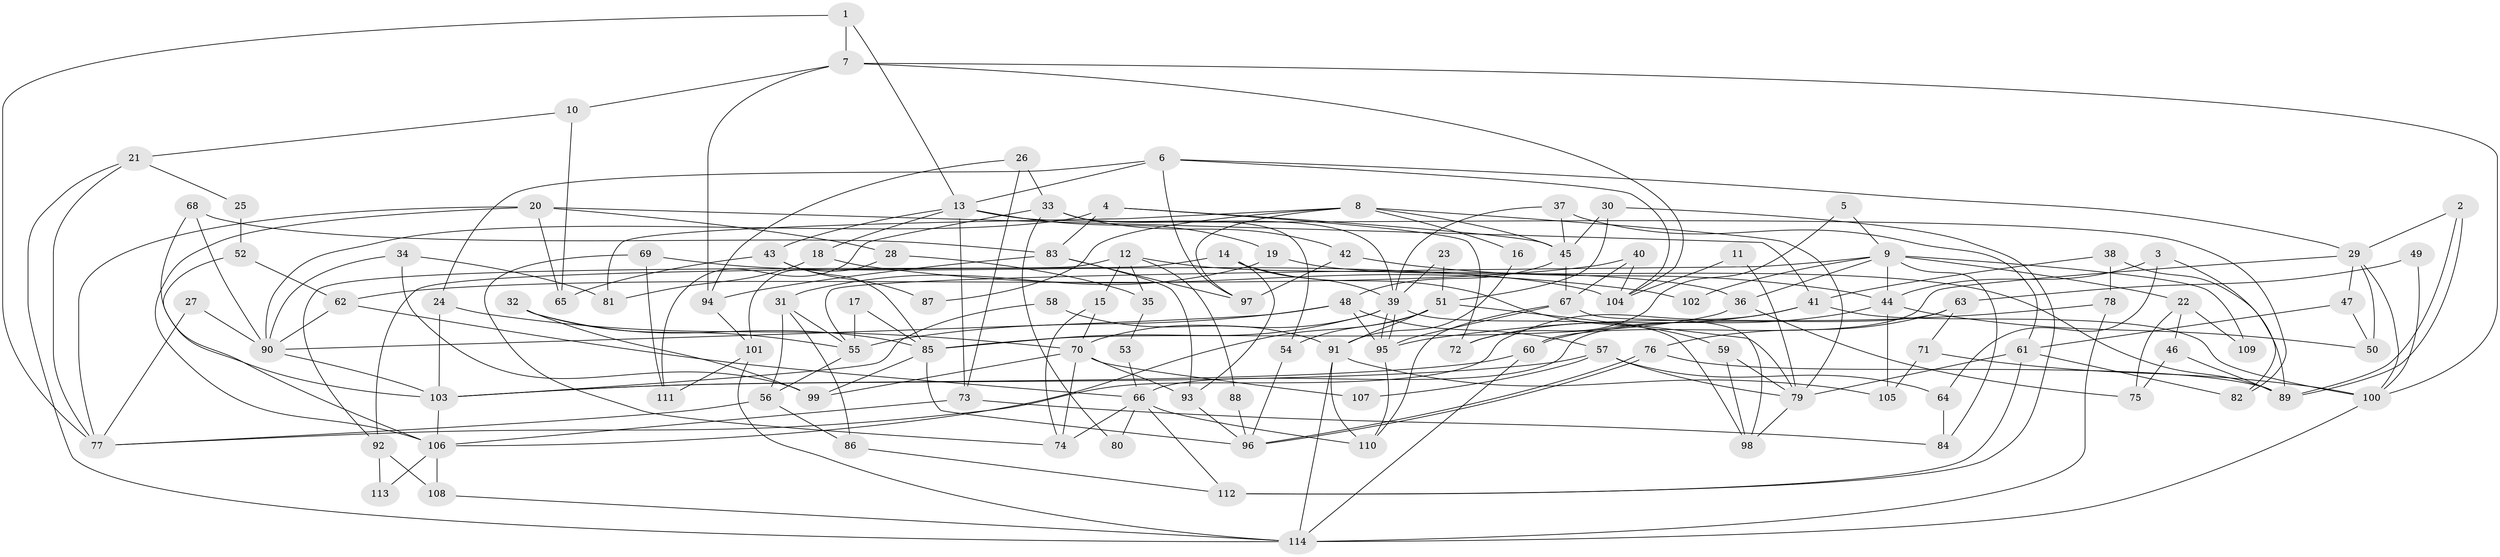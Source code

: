 // coarse degree distribution, {7: 0.06329113924050633, 2: 0.17721518987341772, 5: 0.11392405063291139, 3: 0.26582278481012656, 10: 0.02531645569620253, 6: 0.08860759493670886, 4: 0.21518987341772153, 8: 0.012658227848101266, 9: 0.02531645569620253, 13: 0.012658227848101266}
// Generated by graph-tools (version 1.1) at 2025/54/03/04/25 21:54:26]
// undirected, 114 vertices, 228 edges
graph export_dot {
graph [start="1"]
  node [color=gray90,style=filled];
  1;
  2;
  3;
  4;
  5;
  6;
  7;
  8;
  9;
  10;
  11;
  12;
  13;
  14;
  15;
  16;
  17;
  18;
  19;
  20;
  21;
  22;
  23;
  24;
  25;
  26;
  27;
  28;
  29;
  30;
  31;
  32;
  33;
  34;
  35;
  36;
  37;
  38;
  39;
  40;
  41;
  42;
  43;
  44;
  45;
  46;
  47;
  48;
  49;
  50;
  51;
  52;
  53;
  54;
  55;
  56;
  57;
  58;
  59;
  60;
  61;
  62;
  63;
  64;
  65;
  66;
  67;
  68;
  69;
  70;
  71;
  72;
  73;
  74;
  75;
  76;
  77;
  78;
  79;
  80;
  81;
  82;
  83;
  84;
  85;
  86;
  87;
  88;
  89;
  90;
  91;
  92;
  93;
  94;
  95;
  96;
  97;
  98;
  99;
  100;
  101;
  102;
  103;
  104;
  105;
  106;
  107;
  108;
  109;
  110;
  111;
  112;
  113;
  114;
  1 -- 13;
  1 -- 7;
  1 -- 77;
  2 -- 89;
  2 -- 89;
  2 -- 29;
  3 -- 82;
  3 -- 64;
  3 -- 44;
  4 -- 45;
  4 -- 90;
  4 -- 72;
  4 -- 83;
  5 -- 72;
  5 -- 9;
  6 -- 24;
  6 -- 29;
  6 -- 13;
  6 -- 97;
  6 -- 104;
  7 -- 100;
  7 -- 94;
  7 -- 10;
  7 -- 104;
  8 -- 97;
  8 -- 45;
  8 -- 16;
  8 -- 79;
  8 -- 81;
  8 -- 87;
  9 -- 44;
  9 -- 55;
  9 -- 22;
  9 -- 36;
  9 -- 84;
  9 -- 102;
  9 -- 109;
  10 -- 21;
  10 -- 65;
  11 -- 79;
  11 -- 104;
  12 -- 92;
  12 -- 36;
  12 -- 15;
  12 -- 35;
  12 -- 88;
  13 -- 43;
  13 -- 18;
  13 -- 19;
  13 -- 73;
  13 -- 82;
  14 -- 39;
  14 -- 93;
  14 -- 59;
  14 -- 92;
  15 -- 70;
  15 -- 74;
  16 -- 91;
  17 -- 55;
  17 -- 85;
  18 -- 81;
  18 -- 102;
  19 -- 31;
  19 -- 89;
  20 -- 106;
  20 -- 77;
  20 -- 28;
  20 -- 41;
  20 -- 65;
  21 -- 114;
  21 -- 77;
  21 -- 25;
  22 -- 75;
  22 -- 46;
  22 -- 109;
  23 -- 39;
  23 -- 51;
  24 -- 70;
  24 -- 103;
  25 -- 52;
  26 -- 33;
  26 -- 73;
  26 -- 94;
  27 -- 90;
  27 -- 77;
  28 -- 101;
  28 -- 35;
  29 -- 60;
  29 -- 50;
  29 -- 47;
  29 -- 100;
  30 -- 51;
  30 -- 45;
  30 -- 112;
  31 -- 55;
  31 -- 86;
  31 -- 56;
  32 -- 99;
  32 -- 55;
  32 -- 85;
  33 -- 111;
  33 -- 39;
  33 -- 42;
  33 -- 54;
  33 -- 80;
  34 -- 99;
  34 -- 90;
  34 -- 81;
  35 -- 53;
  36 -- 85;
  36 -- 75;
  37 -- 39;
  37 -- 61;
  37 -- 45;
  38 -- 89;
  38 -- 41;
  38 -- 78;
  39 -- 95;
  39 -- 95;
  39 -- 98;
  39 -- 70;
  39 -- 85;
  40 -- 104;
  40 -- 67;
  40 -- 62;
  41 -- 100;
  41 -- 72;
  41 -- 77;
  42 -- 44;
  42 -- 97;
  43 -- 85;
  43 -- 65;
  43 -- 87;
  44 -- 105;
  44 -- 50;
  44 -- 60;
  45 -- 67;
  45 -- 48;
  46 -- 89;
  46 -- 75;
  47 -- 61;
  47 -- 50;
  48 -- 57;
  48 -- 55;
  48 -- 90;
  48 -- 95;
  49 -- 100;
  49 -- 63;
  51 -- 79;
  51 -- 54;
  51 -- 91;
  51 -- 106;
  52 -- 106;
  52 -- 62;
  53 -- 66;
  54 -- 96;
  55 -- 56;
  56 -- 77;
  56 -- 86;
  57 -- 103;
  57 -- 79;
  57 -- 64;
  57 -- 107;
  58 -- 103;
  58 -- 91;
  59 -- 79;
  59 -- 98;
  60 -- 114;
  60 -- 103;
  61 -- 112;
  61 -- 79;
  61 -- 82;
  62 -- 90;
  62 -- 66;
  63 -- 66;
  63 -- 76;
  63 -- 71;
  64 -- 84;
  66 -- 74;
  66 -- 80;
  66 -- 110;
  66 -- 112;
  67 -- 110;
  67 -- 95;
  67 -- 98;
  68 -- 83;
  68 -- 90;
  68 -- 103;
  69 -- 74;
  69 -- 104;
  69 -- 111;
  70 -- 93;
  70 -- 74;
  70 -- 99;
  70 -- 107;
  71 -- 100;
  71 -- 105;
  73 -- 106;
  73 -- 84;
  76 -- 96;
  76 -- 96;
  76 -- 89;
  78 -- 95;
  78 -- 114;
  79 -- 98;
  83 -- 97;
  83 -- 93;
  83 -- 94;
  85 -- 96;
  85 -- 99;
  86 -- 112;
  88 -- 96;
  90 -- 103;
  91 -- 110;
  91 -- 105;
  91 -- 114;
  92 -- 108;
  92 -- 113;
  93 -- 96;
  94 -- 101;
  95 -- 110;
  100 -- 114;
  101 -- 114;
  101 -- 111;
  103 -- 106;
  106 -- 108;
  106 -- 113;
  108 -- 114;
}
